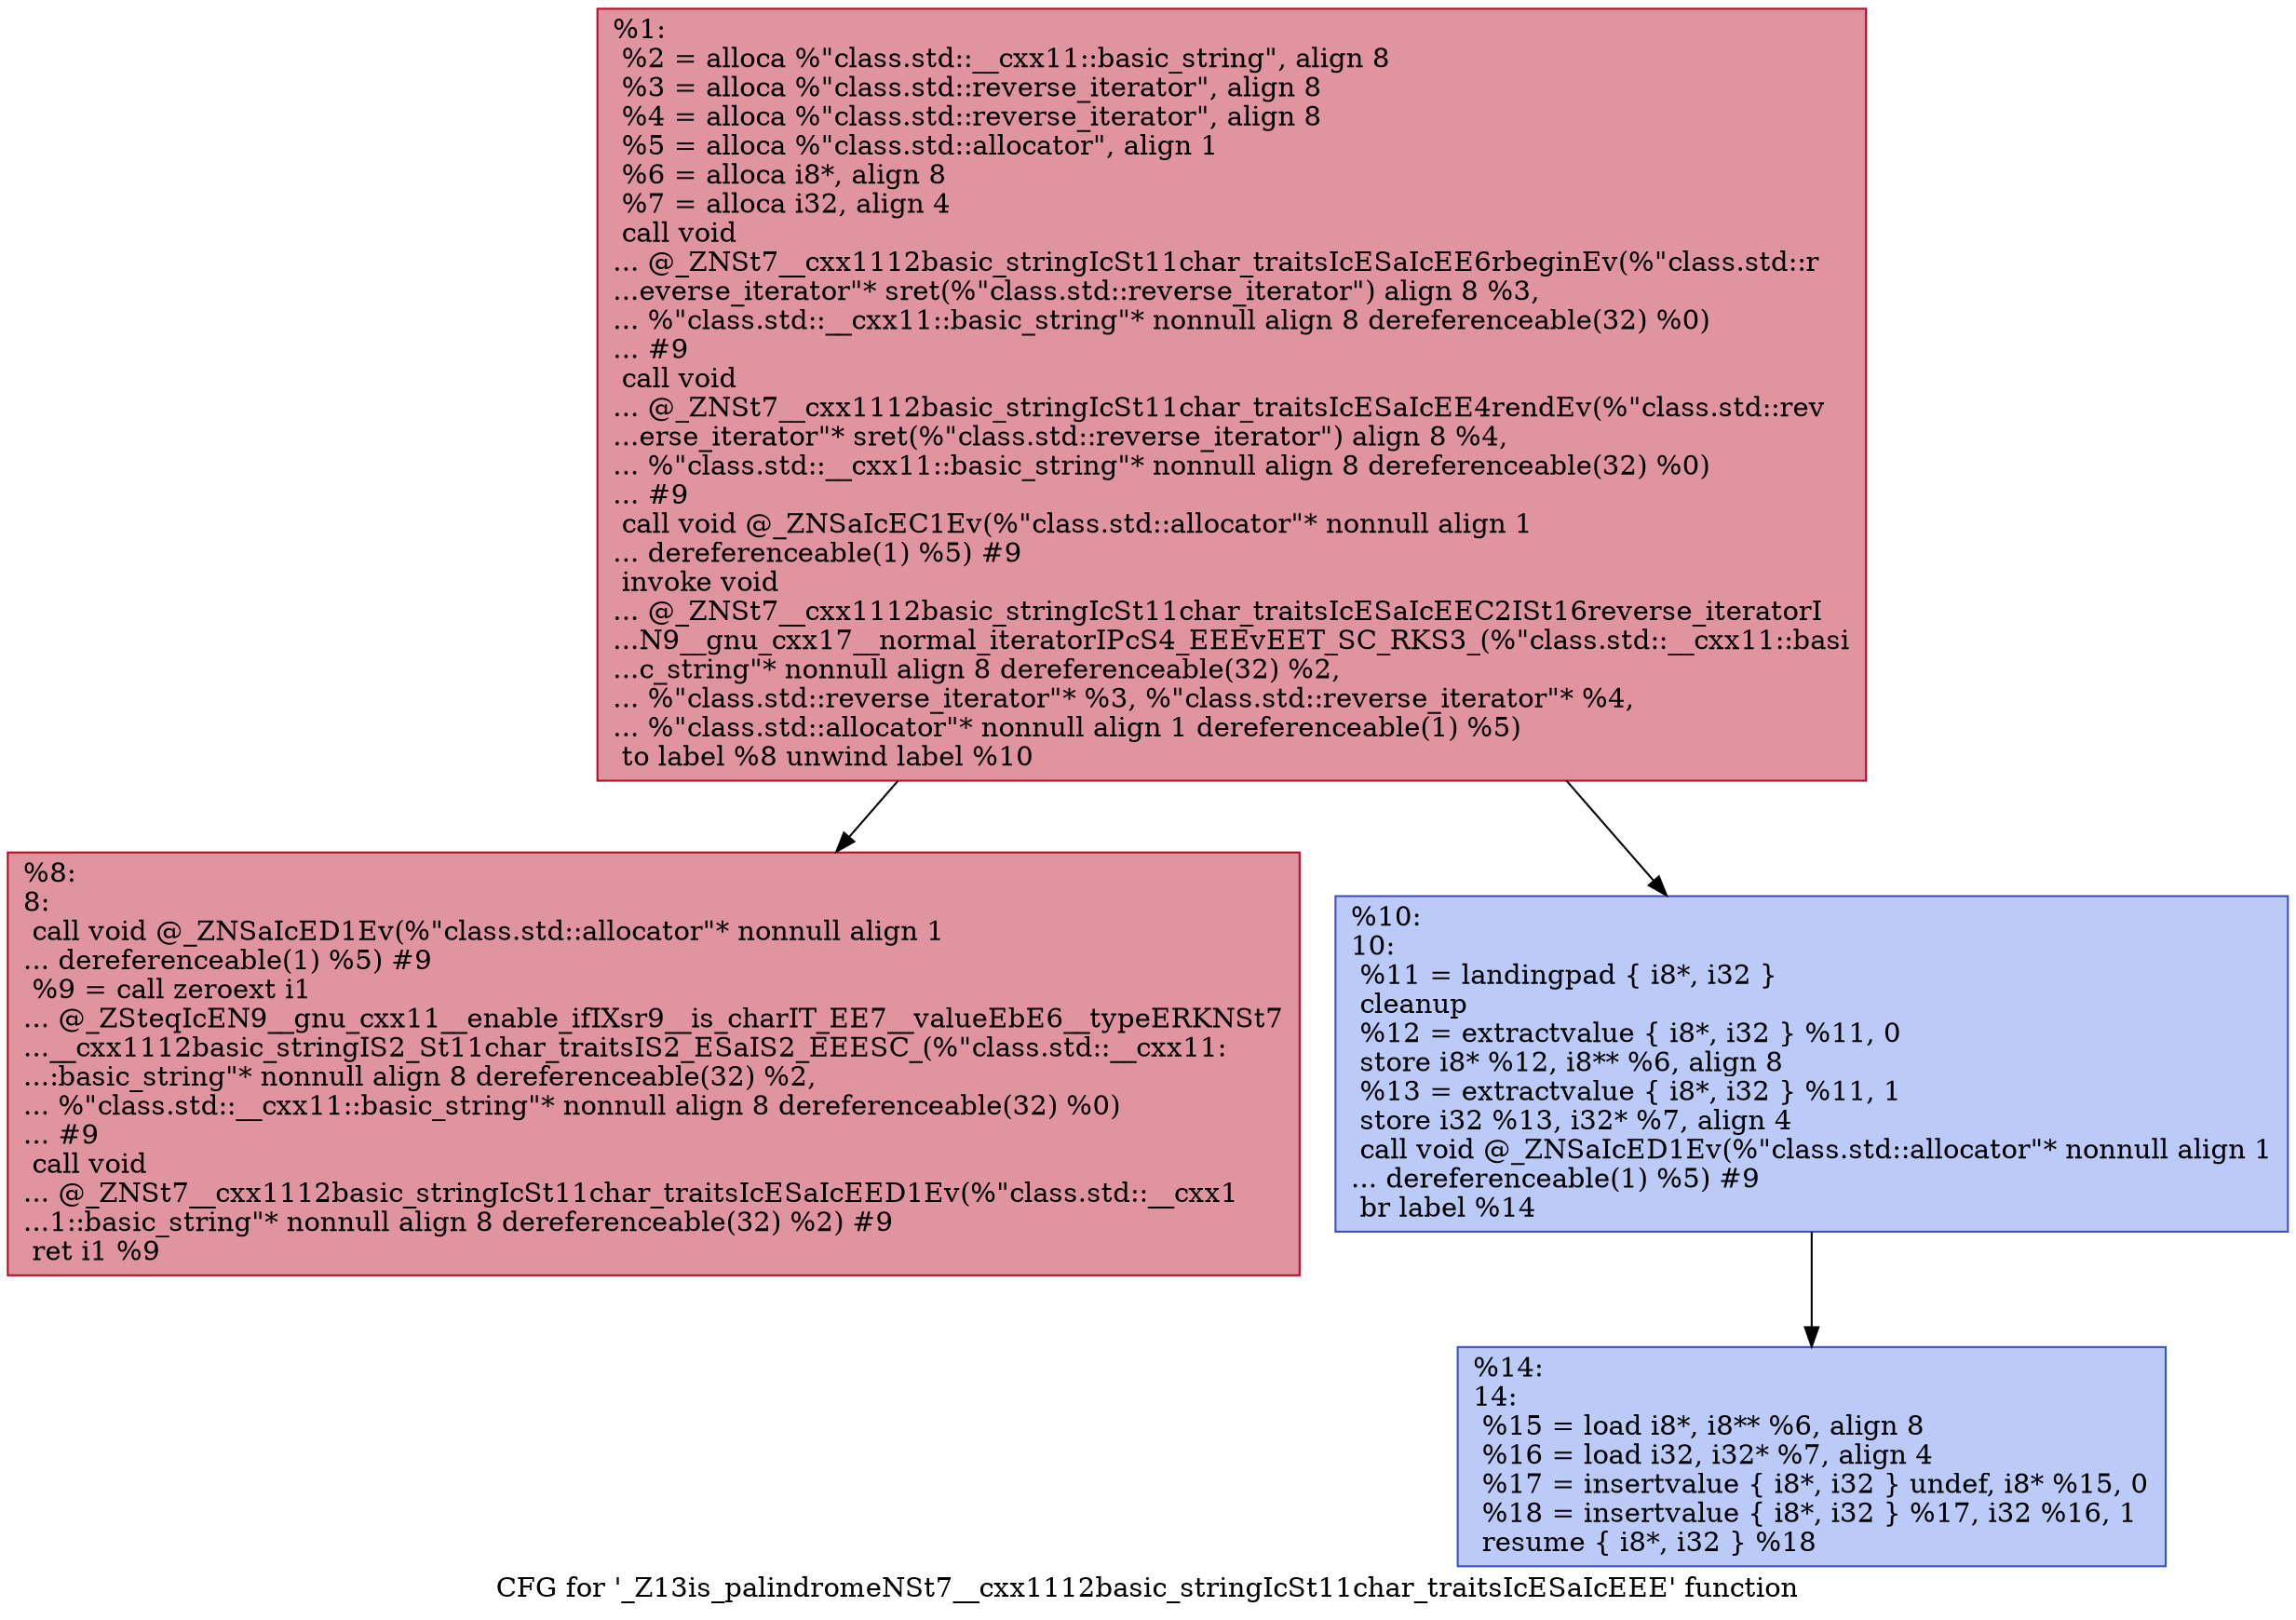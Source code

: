 digraph "CFG for '_Z13is_palindromeNSt7__cxx1112basic_stringIcSt11char_traitsIcESaIcEEE' function" {
	label="CFG for '_Z13is_palindromeNSt7__cxx1112basic_stringIcSt11char_traitsIcESaIcEEE' function";

	Node0x56518ef80430 [shape=record,color="#b70d28ff", style=filled, fillcolor="#b70d2870",label="{%1:\l  %2 = alloca %\"class.std::__cxx11::basic_string\", align 8\l  %3 = alloca %\"class.std::reverse_iterator\", align 8\l  %4 = alloca %\"class.std::reverse_iterator\", align 8\l  %5 = alloca %\"class.std::allocator\", align 1\l  %6 = alloca i8*, align 8\l  %7 = alloca i32, align 4\l  call void\l... @_ZNSt7__cxx1112basic_stringIcSt11char_traitsIcESaIcEE6rbeginEv(%\"class.std::r\l...everse_iterator\"* sret(%\"class.std::reverse_iterator\") align 8 %3,\l... %\"class.std::__cxx11::basic_string\"* nonnull align 8 dereferenceable(32) %0)\l... #9\l  call void\l... @_ZNSt7__cxx1112basic_stringIcSt11char_traitsIcESaIcEE4rendEv(%\"class.std::rev\l...erse_iterator\"* sret(%\"class.std::reverse_iterator\") align 8 %4,\l... %\"class.std::__cxx11::basic_string\"* nonnull align 8 dereferenceable(32) %0)\l... #9\l  call void @_ZNSaIcEC1Ev(%\"class.std::allocator\"* nonnull align 1\l... dereferenceable(1) %5) #9\l  invoke void\l... @_ZNSt7__cxx1112basic_stringIcSt11char_traitsIcESaIcEEC2ISt16reverse_iteratorI\l...N9__gnu_cxx17__normal_iteratorIPcS4_EEEvEET_SC_RKS3_(%\"class.std::__cxx11::basi\l...c_string\"* nonnull align 8 dereferenceable(32) %2,\l... %\"class.std::reverse_iterator\"* %3, %\"class.std::reverse_iterator\"* %4,\l... %\"class.std::allocator\"* nonnull align 1 dereferenceable(1) %5)\l          to label %8 unwind label %10\l}"];
	Node0x56518ef80430 -> Node0x56518ef81e50;
	Node0x56518ef80430 -> Node0x56518ef81ea0;
	Node0x56518ef81e50 [shape=record,color="#b70d28ff", style=filled, fillcolor="#b70d2870",label="{%8:\l8:                                                \l  call void @_ZNSaIcED1Ev(%\"class.std::allocator\"* nonnull align 1\l... dereferenceable(1) %5) #9\l  %9 = call zeroext i1\l... @_ZSteqIcEN9__gnu_cxx11__enable_ifIXsr9__is_charIT_EE7__valueEbE6__typeERKNSt7\l...__cxx1112basic_stringIS2_St11char_traitsIS2_ESaIS2_EEESC_(%\"class.std::__cxx11:\l...:basic_string\"* nonnull align 8 dereferenceable(32) %2,\l... %\"class.std::__cxx11::basic_string\"* nonnull align 8 dereferenceable(32) %0)\l... #9\l  call void\l... @_ZNSt7__cxx1112basic_stringIcSt11char_traitsIcESaIcEED1Ev(%\"class.std::__cxx1\l...1::basic_string\"* nonnull align 8 dereferenceable(32) %2) #9\l  ret i1 %9\l}"];
	Node0x56518ef81ea0 [shape=record,color="#3d50c3ff", style=filled, fillcolor="#6687ed70",label="{%10:\l10:                                               \l  %11 = landingpad \{ i8*, i32 \}\l          cleanup\l  %12 = extractvalue \{ i8*, i32 \} %11, 0\l  store i8* %12, i8** %6, align 8\l  %13 = extractvalue \{ i8*, i32 \} %11, 1\l  store i32 %13, i32* %7, align 4\l  call void @_ZNSaIcED1Ev(%\"class.std::allocator\"* nonnull align 1\l... dereferenceable(1) %5) #9\l  br label %14\l}"];
	Node0x56518ef81ea0 -> Node0x56518ef82ff0;
	Node0x56518ef82ff0 [shape=record,color="#3d50c3ff", style=filled, fillcolor="#6687ed70",label="{%14:\l14:                                               \l  %15 = load i8*, i8** %6, align 8\l  %16 = load i32, i32* %7, align 4\l  %17 = insertvalue \{ i8*, i32 \} undef, i8* %15, 0\l  %18 = insertvalue \{ i8*, i32 \} %17, i32 %16, 1\l  resume \{ i8*, i32 \} %18\l}"];
}
